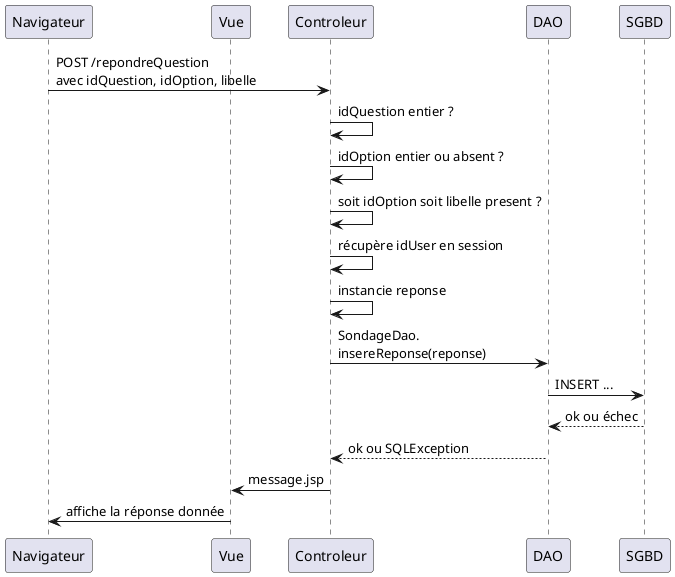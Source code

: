@startuml
participant Navigateur
participant Vue

Navigateur -> Controleur: POST /repondreQuestion\navec idQuestion, idOption, libelle
Controleur -> Controleur: idQuestion entier ?
Controleur -> Controleur: idOption entier ou absent ?
Controleur -> Controleur: soit idOption soit libelle present ?
Controleur -> Controleur: récupère idUser en session
Controleur -> Controleur: instancie reponse
Controleur -> DAO: SondageDao.\ninsereReponse(reponse)
DAO -> SGBD: INSERT ... 
SGBD --> DAO: ok ou échec
DAO --> Controleur: ok ou SQLException
Controleur -> Vue: message.jsp
Vue -> Navigateur: affiche la réponse donnée
@enduml